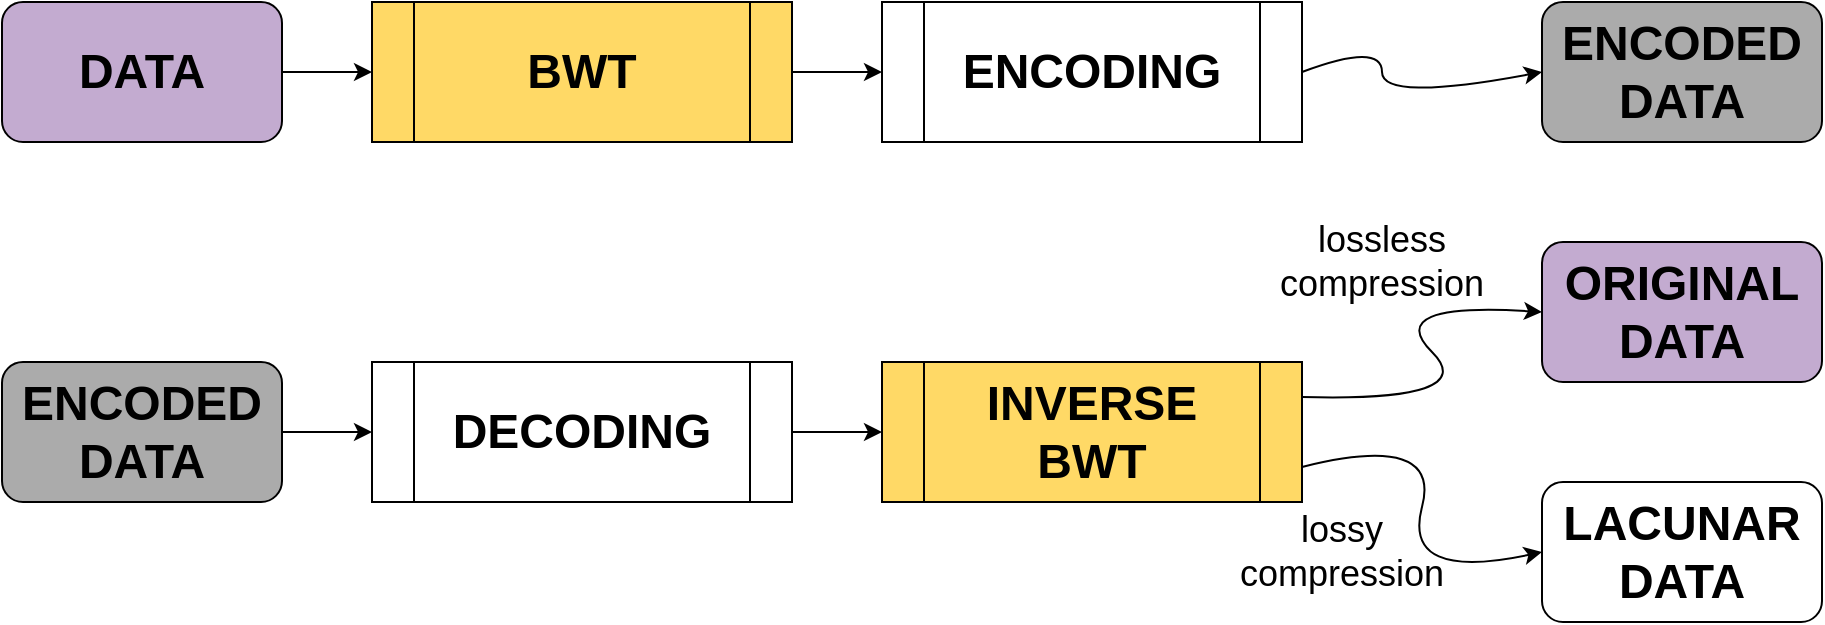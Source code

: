 <mxfile version="12.1.3" pages="1"><diagram id="hJMXwRTFgdoxU79qn8Kg" name="Page-1"><mxGraphModel dx="1648" dy="576" grid="1" gridSize="10" guides="1" tooltips="1" connect="1" arrows="1" fold="1" page="1" pageScale="1" pageWidth="827" pageHeight="1169" math="0" shadow="0"><root><mxCell id="0"/><mxCell id="1" parent="0"/><mxCell id="mGh3o8oGpwOzYNn1eD7r-42" style="edgeStyle=orthogonalEdgeStyle;rounded=0;orthogonalLoop=1;jettySize=auto;html=1;exitX=1;exitY=0.5;exitDx=0;exitDy=0;entryX=0;entryY=0.5;entryDx=0;entryDy=0;" edge="1" parent="1" source="mGh3o8oGpwOzYNn1eD7r-1" target="mGh3o8oGpwOzYNn1eD7r-40"><mxGeometry relative="1" as="geometry"/></mxCell><mxCell id="mGh3o8oGpwOzYNn1eD7r-1" value="&lt;b&gt;&lt;font style=&quot;font-size: 24px&quot;&gt;DATA&lt;/font&gt;&lt;/b&gt;" style="rounded=1;whiteSpace=wrap;html=1;fillColor=#C3ABD0;" vertex="1" parent="1"><mxGeometry x="30" y="90" width="140" height="70" as="geometry"/></mxCell><mxCell id="mGh3o8oGpwOzYNn1eD7r-3" value="&lt;b&gt;&lt;font style=&quot;font-size: 24px&quot;&gt;ENCODING&lt;/font&gt;&lt;/b&gt;" style="shape=process;whiteSpace=wrap;html=1;backgroundOutline=1;" vertex="1" parent="1"><mxGeometry x="470" y="90" width="210" height="70" as="geometry"/></mxCell><mxCell id="mGh3o8oGpwOzYNn1eD7r-4" value="&lt;span style=&quot;font-size: 24px&quot;&gt;&lt;b&gt;ENCODED DATA&lt;/b&gt;&lt;/span&gt;" style="rounded=1;whiteSpace=wrap;html=1;fillColor=#ABABAB;" vertex="1" parent="1"><mxGeometry x="800" y="90" width="140" height="70" as="geometry"/></mxCell><mxCell id="mGh3o8oGpwOzYNn1eD7r-6" value="" style="curved=1;endArrow=classic;html=1;exitX=1;exitY=0.5;exitDx=0;exitDy=0;entryX=0;entryY=0.5;entryDx=0;entryDy=0;" edge="1" parent="1" source="mGh3o8oGpwOzYNn1eD7r-3" target="mGh3o8oGpwOzYNn1eD7r-4"><mxGeometry width="50" height="50" relative="1" as="geometry"><mxPoint x="750" y="215" as="sourcePoint"/><mxPoint x="840" y="215" as="targetPoint"/><Array as="points"><mxPoint x="720" y="110"/><mxPoint x="720" y="140"/></Array></mxGeometry></mxCell><mxCell id="mGh3o8oGpwOzYNn1eD7r-45" style="edgeStyle=orthogonalEdgeStyle;rounded=0;orthogonalLoop=1;jettySize=auto;html=1;exitX=1;exitY=0.5;exitDx=0;exitDy=0;entryX=0;entryY=0.5;entryDx=0;entryDy=0;" edge="1" parent="1" source="mGh3o8oGpwOzYNn1eD7r-7" target="mGh3o8oGpwOzYNn1eD7r-44"><mxGeometry relative="1" as="geometry"/></mxCell><mxCell id="mGh3o8oGpwOzYNn1eD7r-7" value="&lt;span style=&quot;font-size: 24px&quot;&gt;&lt;b&gt;ENCODED DATA&lt;/b&gt;&lt;/span&gt;" style="rounded=1;whiteSpace=wrap;html=1;fillColor=#ABABAB;" vertex="1" parent="1"><mxGeometry x="30" y="270" width="140" height="70" as="geometry"/></mxCell><mxCell id="mGh3o8oGpwOzYNn1eD7r-8" value="&lt;span style=&quot;font-size: 24px&quot;&gt;&lt;b&gt;INVERSE BWT&lt;/b&gt;&lt;/span&gt;" style="shape=process;whiteSpace=wrap;html=1;backgroundOutline=1;fillColor=#FFD966;" vertex="1" parent="1"><mxGeometry x="470" y="270" width="210" height="70" as="geometry"/></mxCell><mxCell id="mGh3o8oGpwOzYNn1eD7r-10" value="&lt;span style=&quot;font-size: 24px&quot;&gt;&lt;b&gt;ORIGINAL DATA&lt;/b&gt;&lt;/span&gt;" style="rounded=1;whiteSpace=wrap;html=1;fillColor=#C3ABD0;" vertex="1" parent="1"><mxGeometry x="800" y="210" width="140" height="70" as="geometry"/></mxCell><mxCell id="mGh3o8oGpwOzYNn1eD7r-11" value="&lt;span style=&quot;font-size: 24px&quot;&gt;&lt;b&gt;LACUNAR DATA&lt;/b&gt;&lt;/span&gt;" style="rounded=1;whiteSpace=wrap;html=1;fillColor=#FFFFFF;" vertex="1" parent="1"><mxGeometry x="800" y="330" width="140" height="70" as="geometry"/></mxCell><mxCell id="mGh3o8oGpwOzYNn1eD7r-12" value="" style="curved=1;endArrow=classic;html=1;exitX=1;exitY=0.25;exitDx=0;exitDy=0;entryX=0;entryY=0.5;entryDx=0;entryDy=0;" edge="1" parent="1" source="mGh3o8oGpwOzYNn1eD7r-8" target="mGh3o8oGpwOzYNn1eD7r-10"><mxGeometry width="50" height="50" relative="1" as="geometry"><mxPoint x="720" y="290" as="sourcePoint"/><mxPoint x="770" y="240" as="targetPoint"/><Array as="points"><mxPoint x="770" y="290"/><mxPoint x="720" y="240"/></Array></mxGeometry></mxCell><mxCell id="mGh3o8oGpwOzYNn1eD7r-13" value="" style="curved=1;endArrow=classic;html=1;exitX=1;exitY=0.75;exitDx=0;exitDy=0;entryX=0;entryY=0.5;entryDx=0;entryDy=0;" edge="1" parent="1" source="mGh3o8oGpwOzYNn1eD7r-8" target="mGh3o8oGpwOzYNn1eD7r-11"><mxGeometry width="50" height="50" relative="1" as="geometry"><mxPoint x="760" y="480" as="sourcePoint"/><mxPoint x="810" y="430" as="targetPoint"/><Array as="points"><mxPoint x="750" y="305"/><mxPoint x="730" y="380"/></Array></mxGeometry></mxCell><mxCell id="mGh3o8oGpwOzYNn1eD7r-14" value="&lt;font style=&quot;font-size: 18px&quot;&gt;lossless compression&lt;/font&gt;" style="text;html=1;strokeColor=none;fillColor=none;align=center;verticalAlign=middle;whiteSpace=wrap;rounded=0;" vertex="1" parent="1"><mxGeometry x="700" y="210" width="40" height="20" as="geometry"/></mxCell><mxCell id="mGh3o8oGpwOzYNn1eD7r-16" value="&lt;span style=&quot;font-size: 18px&quot;&gt;lossy compression&lt;/span&gt;" style="text;html=1;strokeColor=none;fillColor=none;align=center;verticalAlign=middle;whiteSpace=wrap;rounded=0;" vertex="1" parent="1"><mxGeometry x="680" y="355" width="40" height="20" as="geometry"/></mxCell><mxCell id="mGh3o8oGpwOzYNn1eD7r-43" style="edgeStyle=orthogonalEdgeStyle;rounded=0;orthogonalLoop=1;jettySize=auto;html=1;exitX=1;exitY=0.5;exitDx=0;exitDy=0;entryX=0;entryY=0.5;entryDx=0;entryDy=0;" edge="1" parent="1" source="mGh3o8oGpwOzYNn1eD7r-40" target="mGh3o8oGpwOzYNn1eD7r-3"><mxGeometry relative="1" as="geometry"/></mxCell><mxCell id="mGh3o8oGpwOzYNn1eD7r-40" value="&lt;span style=&quot;font-size: 24px&quot;&gt;&lt;b&gt;BWT&lt;/b&gt;&lt;/span&gt;" style="shape=process;whiteSpace=wrap;html=1;backgroundOutline=1;fillColor=#FFD966;" vertex="1" parent="1"><mxGeometry x="215" y="90" width="210" height="70" as="geometry"/></mxCell><mxCell id="mGh3o8oGpwOzYNn1eD7r-46" style="edgeStyle=orthogonalEdgeStyle;rounded=0;orthogonalLoop=1;jettySize=auto;html=1;exitX=1;exitY=0.5;exitDx=0;exitDy=0;entryX=0;entryY=0.5;entryDx=0;entryDy=0;" edge="1" parent="1" source="mGh3o8oGpwOzYNn1eD7r-44" target="mGh3o8oGpwOzYNn1eD7r-8"><mxGeometry relative="1" as="geometry"/></mxCell><mxCell id="mGh3o8oGpwOzYNn1eD7r-44" value="&lt;span style=&quot;font-size: 24px&quot;&gt;&lt;b&gt;DECODING&lt;/b&gt;&lt;/span&gt;" style="shape=process;whiteSpace=wrap;html=1;backgroundOutline=1;" vertex="1" parent="1"><mxGeometry x="215" y="270" width="210" height="70" as="geometry"/></mxCell></root></mxGraphModel></diagram></mxfile>